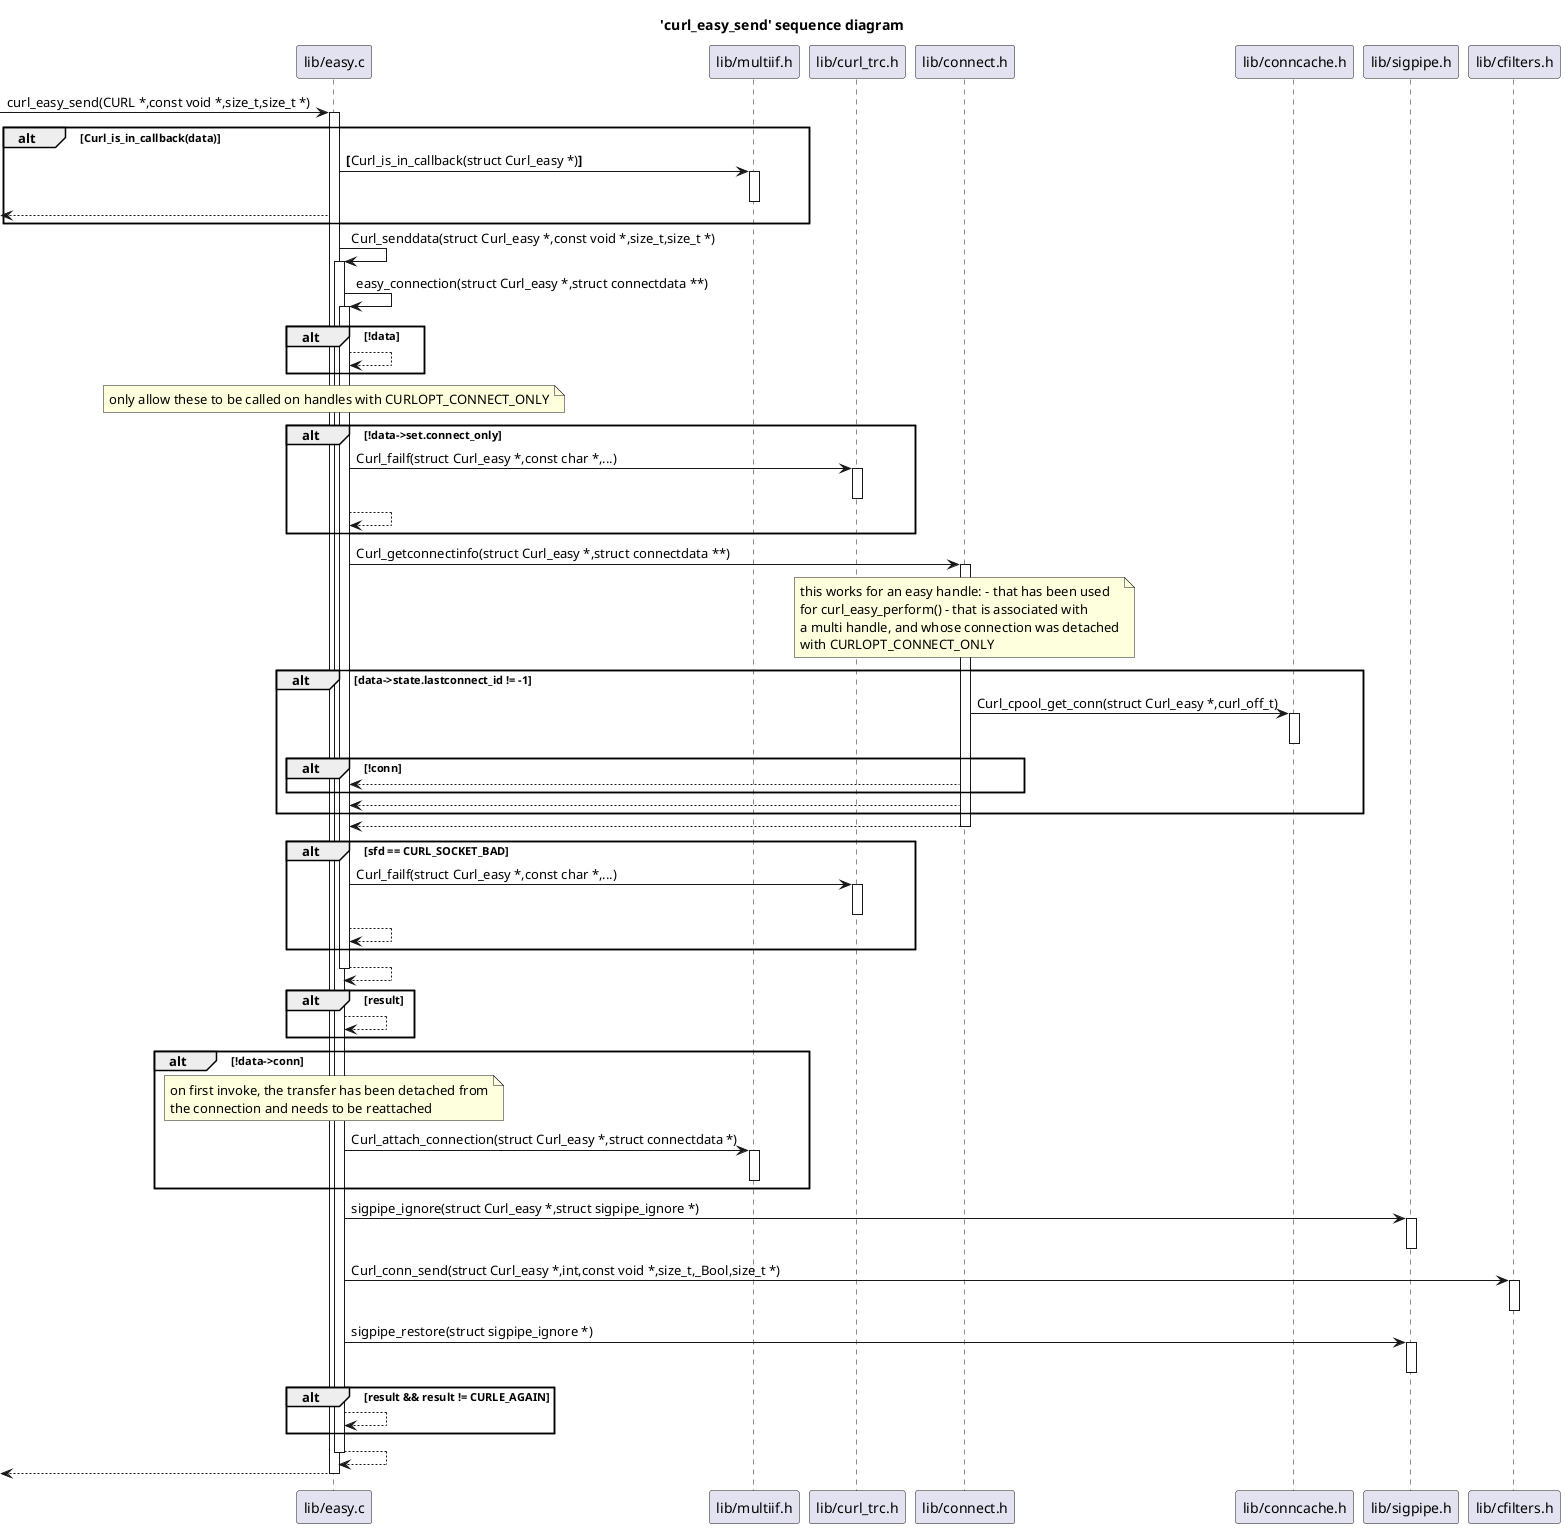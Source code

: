 @startuml
title 'curl_easy_send' sequence diagram
participant "lib/easy.c" as C_0013686580212228222516
[-> C_0013686580212228222516 : curl_easy_send(CURL *,const void *,size_t,size_t *)
activate C_0013686580212228222516
alt Curl_is_in_callback(data)
participant "lib/multiif.h" as C_0015404815212323728686
C_0013686580212228222516 -> C_0015404815212323728686 [[https://github.com/curl/curl/blob/34cf9d54a46598c44938aa7598820484d7af7133/lib/easy.c#L1329{}]] : **[**Curl_is_in_callback(struct Curl_easy *)**]**
activate C_0015404815212323728686
deactivate C_0015404815212323728686
[<-- C_0013686580212228222516
end
C_0013686580212228222516 -> C_0013686580212228222516 [[https://github.com/curl/curl/blob/34cf9d54a46598c44938aa7598820484d7af7133/lib/easy.c#L1332{}]] : Curl_senddata(struct Curl_easy *,const void *,size_t,size_t *)
activate C_0013686580212228222516
C_0013686580212228222516 -> C_0013686580212228222516 [[https://github.com/curl/curl/blob/34cf9d54a46598c44938aa7598820484d7af7133/lib/easy.c#L1302{}]] : easy_connection(struct Curl_easy *,struct connectdata **)
activate C_0013686580212228222516
alt !data
C_0013686580212228222516 --> C_0013686580212228222516
end
note over C_0013686580212228222516
only allow these to be called on handles with CURLOPT_CONNECT_ONLY
end note
alt !data->set.connect_only
participant "lib/curl_trc.h" as C_0000898269797836910488
C_0013686580212228222516 -> C_0000898269797836910488 [[https://github.com/curl/curl/blob/34cf9d54a46598c44938aa7598820484d7af7133/lib/curl_trc.h#L63{}]] : Curl_failf(struct Curl_easy *,const char *,...)
activate C_0000898269797836910488
deactivate C_0000898269797836910488
C_0013686580212228222516 --> C_0013686580212228222516
end
participant "lib/connect.h" as C_0005794032207080335183
C_0013686580212228222516 -> C_0005794032207080335183 [[https://github.com/curl/curl/blob/34cf9d54a46598c44938aa7598820484d7af7133/lib/easy.c#L1226{}]] : Curl_getconnectinfo(struct Curl_easy *,struct connectdata **)
activate C_0005794032207080335183
note over C_0005794032207080335183
this works for an easy handle: - that has been used
for curl_easy_perform() - that is associated with
a multi handle, and whose connection was detached
with CURLOPT_CONNECT_ONLY
end note
alt data->state.lastconnect_id != -1
participant "lib/conncache.h" as C_0004378690360541439362
C_0005794032207080335183 -> C_0004378690360541439362 [[https://github.com/curl/curl/blob/34cf9d54a46598c44938aa7598820484d7af7133/lib/connect.c#L331{}]] : Curl_cpool_get_conn(struct Curl_easy *,curl_off_t)
activate C_0004378690360541439362
deactivate C_0004378690360541439362
alt !conn
C_0005794032207080335183 --> C_0013686580212228222516
end
C_0005794032207080335183 --> C_0013686580212228222516
end
C_0005794032207080335183 --> C_0013686580212228222516
deactivate C_0005794032207080335183
alt sfd == CURL_SOCKET_BAD
C_0013686580212228222516 -> C_0000898269797836910488 [[https://github.com/curl/curl/blob/34cf9d54a46598c44938aa7598820484d7af7133/lib/curl_trc.h#L63{}]] : Curl_failf(struct Curl_easy *,const char *,...)
activate C_0000898269797836910488
deactivate C_0000898269797836910488
C_0013686580212228222516 --> C_0013686580212228222516
end
C_0013686580212228222516 --> C_0013686580212228222516
deactivate C_0013686580212228222516
alt result
C_0013686580212228222516 --> C_0013686580212228222516
end
alt !data->conn
note over C_0013686580212228222516
on first invoke, the transfer has been detached from
the connection and needs to be reattached
end note
C_0013686580212228222516 -> C_0015404815212323728686 [[https://github.com/curl/curl/blob/34cf9d54a46598c44938aa7598820484d7af7133/lib/easy.c#L1309{}]] : Curl_attach_connection(struct Curl_easy *,struct connectdata *)
activate C_0015404815212323728686
deactivate C_0015404815212323728686
end
participant "lib/sigpipe.h" as C_0001793684947819833211
C_0013686580212228222516 -> C_0001793684947819833211 [[https://github.com/curl/curl/blob/34cf9d54a46598c44938aa7598820484d7af7133/lib/easy.c#L1311{}]] : sigpipe_ignore(struct Curl_easy *,struct sigpipe_ignore *)
activate C_0001793684947819833211
deactivate C_0001793684947819833211
participant "lib/cfilters.h" as C_0007743543124327386475
C_0013686580212228222516 -> C_0007743543124327386475 [[https://github.com/curl/curl/blob/34cf9d54a46598c44938aa7598820484d7af7133/lib/easy.c#L1312{}]] : Curl_conn_send(struct Curl_easy *,int,const void *,size_t,_Bool,size_t *)
activate C_0007743543124327386475
deactivate C_0007743543124327386475
C_0013686580212228222516 -> C_0001793684947819833211 [[https://github.com/curl/curl/blob/34cf9d54a46598c44938aa7598820484d7af7133/lib/easy.c#L1313{}]] : sigpipe_restore(struct sigpipe_ignore *)
activate C_0001793684947819833211
deactivate C_0001793684947819833211
alt result && result != CURLE_AGAIN
C_0013686580212228222516 --> C_0013686580212228222516
end
C_0013686580212228222516 --> C_0013686580212228222516
deactivate C_0013686580212228222516
[<-- C_0013686580212228222516
deactivate C_0013686580212228222516

'Generated with clang-uml, version 0.6.1
'LLVM version Ubuntu clang version 19.1.1 (1ubuntu1)
@enduml
